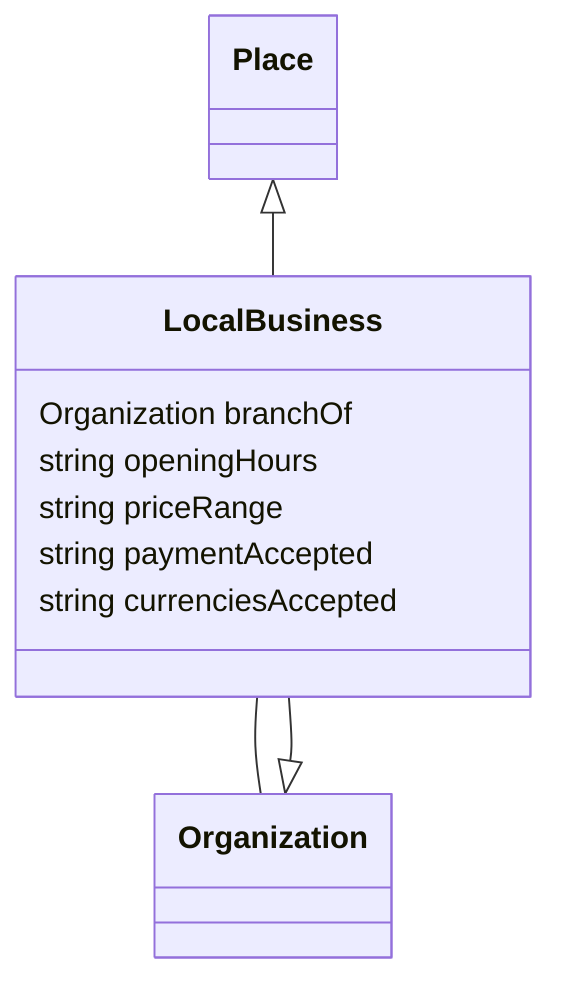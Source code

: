 classDiagram
  LocalBusiness -- Organization


Organization <|-- LocalBusiness
Place <|-- LocalBusiness
class LocalBusiness {

  Organization branchOf
  string openingHours
  string priceRange
  string paymentAccepted
  string currenciesAccepted

}